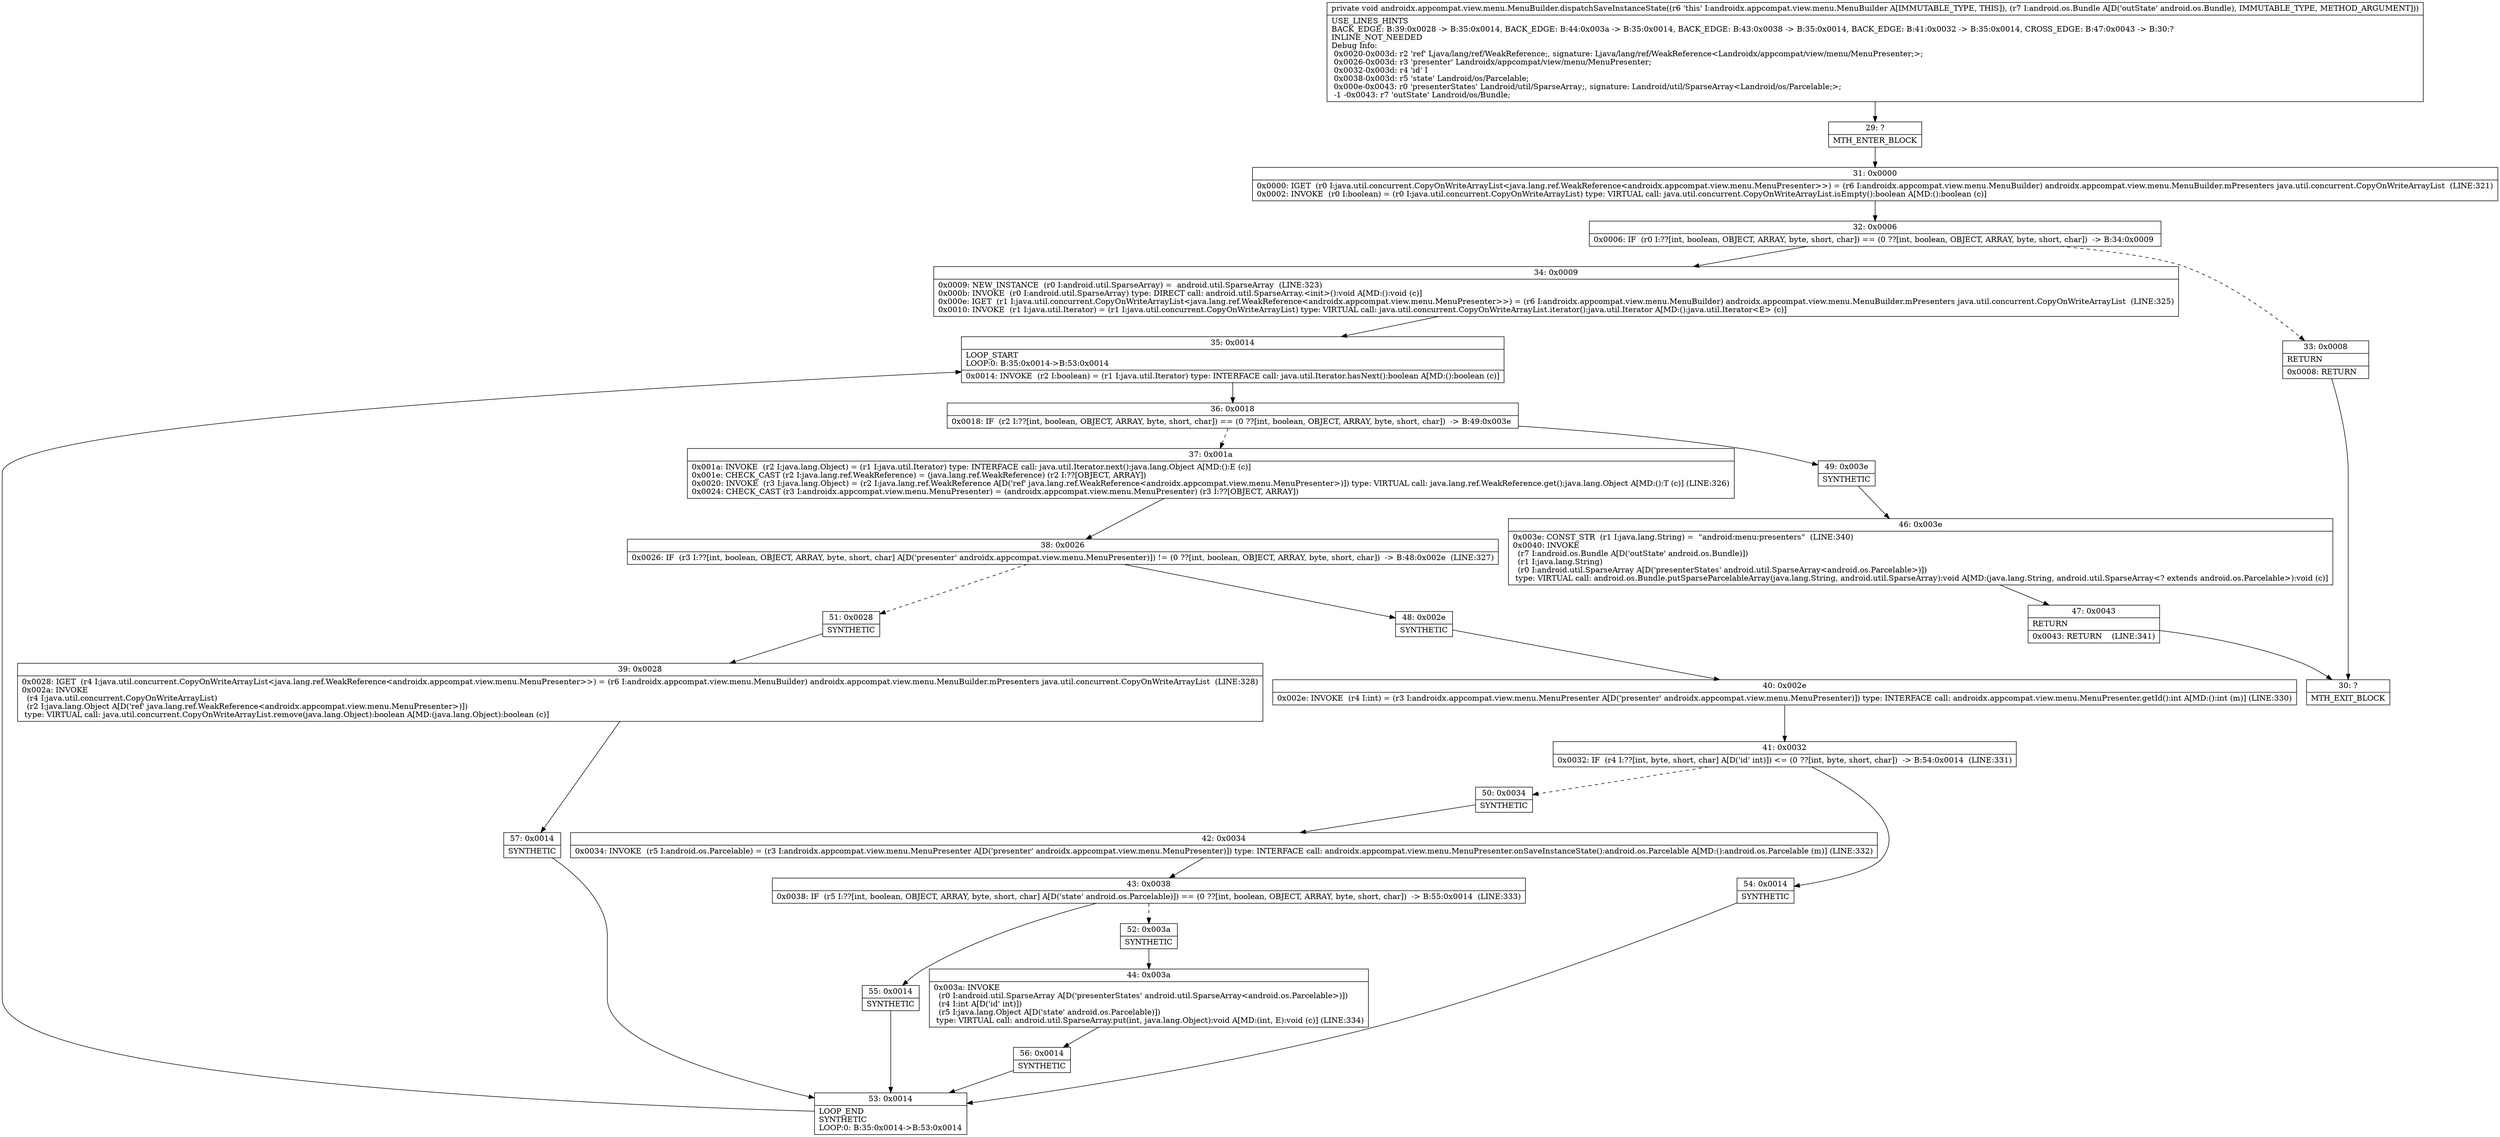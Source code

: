 digraph "CFG forandroidx.appcompat.view.menu.MenuBuilder.dispatchSaveInstanceState(Landroid\/os\/Bundle;)V" {
Node_29 [shape=record,label="{29\:\ ?|MTH_ENTER_BLOCK\l}"];
Node_31 [shape=record,label="{31\:\ 0x0000|0x0000: IGET  (r0 I:java.util.concurrent.CopyOnWriteArrayList\<java.lang.ref.WeakReference\<androidx.appcompat.view.menu.MenuPresenter\>\>) = (r6 I:androidx.appcompat.view.menu.MenuBuilder) androidx.appcompat.view.menu.MenuBuilder.mPresenters java.util.concurrent.CopyOnWriteArrayList  (LINE:321)\l0x0002: INVOKE  (r0 I:boolean) = (r0 I:java.util.concurrent.CopyOnWriteArrayList) type: VIRTUAL call: java.util.concurrent.CopyOnWriteArrayList.isEmpty():boolean A[MD:():boolean (c)]\l}"];
Node_32 [shape=record,label="{32\:\ 0x0006|0x0006: IF  (r0 I:??[int, boolean, OBJECT, ARRAY, byte, short, char]) == (0 ??[int, boolean, OBJECT, ARRAY, byte, short, char])  \-\> B:34:0x0009 \l}"];
Node_33 [shape=record,label="{33\:\ 0x0008|RETURN\l|0x0008: RETURN   \l}"];
Node_30 [shape=record,label="{30\:\ ?|MTH_EXIT_BLOCK\l}"];
Node_34 [shape=record,label="{34\:\ 0x0009|0x0009: NEW_INSTANCE  (r0 I:android.util.SparseArray) =  android.util.SparseArray  (LINE:323)\l0x000b: INVOKE  (r0 I:android.util.SparseArray) type: DIRECT call: android.util.SparseArray.\<init\>():void A[MD:():void (c)]\l0x000e: IGET  (r1 I:java.util.concurrent.CopyOnWriteArrayList\<java.lang.ref.WeakReference\<androidx.appcompat.view.menu.MenuPresenter\>\>) = (r6 I:androidx.appcompat.view.menu.MenuBuilder) androidx.appcompat.view.menu.MenuBuilder.mPresenters java.util.concurrent.CopyOnWriteArrayList  (LINE:325)\l0x0010: INVOKE  (r1 I:java.util.Iterator) = (r1 I:java.util.concurrent.CopyOnWriteArrayList) type: VIRTUAL call: java.util.concurrent.CopyOnWriteArrayList.iterator():java.util.Iterator A[MD:():java.util.Iterator\<E\> (c)]\l}"];
Node_35 [shape=record,label="{35\:\ 0x0014|LOOP_START\lLOOP:0: B:35:0x0014\-\>B:53:0x0014\l|0x0014: INVOKE  (r2 I:boolean) = (r1 I:java.util.Iterator) type: INTERFACE call: java.util.Iterator.hasNext():boolean A[MD:():boolean (c)]\l}"];
Node_36 [shape=record,label="{36\:\ 0x0018|0x0018: IF  (r2 I:??[int, boolean, OBJECT, ARRAY, byte, short, char]) == (0 ??[int, boolean, OBJECT, ARRAY, byte, short, char])  \-\> B:49:0x003e \l}"];
Node_37 [shape=record,label="{37\:\ 0x001a|0x001a: INVOKE  (r2 I:java.lang.Object) = (r1 I:java.util.Iterator) type: INTERFACE call: java.util.Iterator.next():java.lang.Object A[MD:():E (c)]\l0x001e: CHECK_CAST (r2 I:java.lang.ref.WeakReference) = (java.lang.ref.WeakReference) (r2 I:??[OBJECT, ARRAY]) \l0x0020: INVOKE  (r3 I:java.lang.Object) = (r2 I:java.lang.ref.WeakReference A[D('ref' java.lang.ref.WeakReference\<androidx.appcompat.view.menu.MenuPresenter\>)]) type: VIRTUAL call: java.lang.ref.WeakReference.get():java.lang.Object A[MD:():T (c)] (LINE:326)\l0x0024: CHECK_CAST (r3 I:androidx.appcompat.view.menu.MenuPresenter) = (androidx.appcompat.view.menu.MenuPresenter) (r3 I:??[OBJECT, ARRAY]) \l}"];
Node_38 [shape=record,label="{38\:\ 0x0026|0x0026: IF  (r3 I:??[int, boolean, OBJECT, ARRAY, byte, short, char] A[D('presenter' androidx.appcompat.view.menu.MenuPresenter)]) != (0 ??[int, boolean, OBJECT, ARRAY, byte, short, char])  \-\> B:48:0x002e  (LINE:327)\l}"];
Node_48 [shape=record,label="{48\:\ 0x002e|SYNTHETIC\l}"];
Node_40 [shape=record,label="{40\:\ 0x002e|0x002e: INVOKE  (r4 I:int) = (r3 I:androidx.appcompat.view.menu.MenuPresenter A[D('presenter' androidx.appcompat.view.menu.MenuPresenter)]) type: INTERFACE call: androidx.appcompat.view.menu.MenuPresenter.getId():int A[MD:():int (m)] (LINE:330)\l}"];
Node_41 [shape=record,label="{41\:\ 0x0032|0x0032: IF  (r4 I:??[int, byte, short, char] A[D('id' int)]) \<= (0 ??[int, byte, short, char])  \-\> B:54:0x0014  (LINE:331)\l}"];
Node_50 [shape=record,label="{50\:\ 0x0034|SYNTHETIC\l}"];
Node_42 [shape=record,label="{42\:\ 0x0034|0x0034: INVOKE  (r5 I:android.os.Parcelable) = (r3 I:androidx.appcompat.view.menu.MenuPresenter A[D('presenter' androidx.appcompat.view.menu.MenuPresenter)]) type: INTERFACE call: androidx.appcompat.view.menu.MenuPresenter.onSaveInstanceState():android.os.Parcelable A[MD:():android.os.Parcelable (m)] (LINE:332)\l}"];
Node_43 [shape=record,label="{43\:\ 0x0038|0x0038: IF  (r5 I:??[int, boolean, OBJECT, ARRAY, byte, short, char] A[D('state' android.os.Parcelable)]) == (0 ??[int, boolean, OBJECT, ARRAY, byte, short, char])  \-\> B:55:0x0014  (LINE:333)\l}"];
Node_52 [shape=record,label="{52\:\ 0x003a|SYNTHETIC\l}"];
Node_44 [shape=record,label="{44\:\ 0x003a|0x003a: INVOKE  \l  (r0 I:android.util.SparseArray A[D('presenterStates' android.util.SparseArray\<android.os.Parcelable\>)])\l  (r4 I:int A[D('id' int)])\l  (r5 I:java.lang.Object A[D('state' android.os.Parcelable)])\l type: VIRTUAL call: android.util.SparseArray.put(int, java.lang.Object):void A[MD:(int, E):void (c)] (LINE:334)\l}"];
Node_56 [shape=record,label="{56\:\ 0x0014|SYNTHETIC\l}"];
Node_53 [shape=record,label="{53\:\ 0x0014|LOOP_END\lSYNTHETIC\lLOOP:0: B:35:0x0014\-\>B:53:0x0014\l}"];
Node_55 [shape=record,label="{55\:\ 0x0014|SYNTHETIC\l}"];
Node_54 [shape=record,label="{54\:\ 0x0014|SYNTHETIC\l}"];
Node_51 [shape=record,label="{51\:\ 0x0028|SYNTHETIC\l}"];
Node_39 [shape=record,label="{39\:\ 0x0028|0x0028: IGET  (r4 I:java.util.concurrent.CopyOnWriteArrayList\<java.lang.ref.WeakReference\<androidx.appcompat.view.menu.MenuPresenter\>\>) = (r6 I:androidx.appcompat.view.menu.MenuBuilder) androidx.appcompat.view.menu.MenuBuilder.mPresenters java.util.concurrent.CopyOnWriteArrayList  (LINE:328)\l0x002a: INVOKE  \l  (r4 I:java.util.concurrent.CopyOnWriteArrayList)\l  (r2 I:java.lang.Object A[D('ref' java.lang.ref.WeakReference\<androidx.appcompat.view.menu.MenuPresenter\>)])\l type: VIRTUAL call: java.util.concurrent.CopyOnWriteArrayList.remove(java.lang.Object):boolean A[MD:(java.lang.Object):boolean (c)]\l}"];
Node_57 [shape=record,label="{57\:\ 0x0014|SYNTHETIC\l}"];
Node_49 [shape=record,label="{49\:\ 0x003e|SYNTHETIC\l}"];
Node_46 [shape=record,label="{46\:\ 0x003e|0x003e: CONST_STR  (r1 I:java.lang.String) =  \"android:menu:presenters\"  (LINE:340)\l0x0040: INVOKE  \l  (r7 I:android.os.Bundle A[D('outState' android.os.Bundle)])\l  (r1 I:java.lang.String)\l  (r0 I:android.util.SparseArray A[D('presenterStates' android.util.SparseArray\<android.os.Parcelable\>)])\l type: VIRTUAL call: android.os.Bundle.putSparseParcelableArray(java.lang.String, android.util.SparseArray):void A[MD:(java.lang.String, android.util.SparseArray\<? extends android.os.Parcelable\>):void (c)]\l}"];
Node_47 [shape=record,label="{47\:\ 0x0043|RETURN\l|0x0043: RETURN    (LINE:341)\l}"];
MethodNode[shape=record,label="{private void androidx.appcompat.view.menu.MenuBuilder.dispatchSaveInstanceState((r6 'this' I:androidx.appcompat.view.menu.MenuBuilder A[IMMUTABLE_TYPE, THIS]), (r7 I:android.os.Bundle A[D('outState' android.os.Bundle), IMMUTABLE_TYPE, METHOD_ARGUMENT]))  | USE_LINES_HINTS\lBACK_EDGE: B:39:0x0028 \-\> B:35:0x0014, BACK_EDGE: B:44:0x003a \-\> B:35:0x0014, BACK_EDGE: B:43:0x0038 \-\> B:35:0x0014, BACK_EDGE: B:41:0x0032 \-\> B:35:0x0014, CROSS_EDGE: B:47:0x0043 \-\> B:30:?\lINLINE_NOT_NEEDED\lDebug Info:\l  0x0020\-0x003d: r2 'ref' Ljava\/lang\/ref\/WeakReference;, signature: Ljava\/lang\/ref\/WeakReference\<Landroidx\/appcompat\/view\/menu\/MenuPresenter;\>;\l  0x0026\-0x003d: r3 'presenter' Landroidx\/appcompat\/view\/menu\/MenuPresenter;\l  0x0032\-0x003d: r4 'id' I\l  0x0038\-0x003d: r5 'state' Landroid\/os\/Parcelable;\l  0x000e\-0x0043: r0 'presenterStates' Landroid\/util\/SparseArray;, signature: Landroid\/util\/SparseArray\<Landroid\/os\/Parcelable;\>;\l  \-1 \-0x0043: r7 'outState' Landroid\/os\/Bundle;\l}"];
MethodNode -> Node_29;Node_29 -> Node_31;
Node_31 -> Node_32;
Node_32 -> Node_33[style=dashed];
Node_32 -> Node_34;
Node_33 -> Node_30;
Node_34 -> Node_35;
Node_35 -> Node_36;
Node_36 -> Node_37[style=dashed];
Node_36 -> Node_49;
Node_37 -> Node_38;
Node_38 -> Node_48;
Node_38 -> Node_51[style=dashed];
Node_48 -> Node_40;
Node_40 -> Node_41;
Node_41 -> Node_50[style=dashed];
Node_41 -> Node_54;
Node_50 -> Node_42;
Node_42 -> Node_43;
Node_43 -> Node_52[style=dashed];
Node_43 -> Node_55;
Node_52 -> Node_44;
Node_44 -> Node_56;
Node_56 -> Node_53;
Node_53 -> Node_35;
Node_55 -> Node_53;
Node_54 -> Node_53;
Node_51 -> Node_39;
Node_39 -> Node_57;
Node_57 -> Node_53;
Node_49 -> Node_46;
Node_46 -> Node_47;
Node_47 -> Node_30;
}

